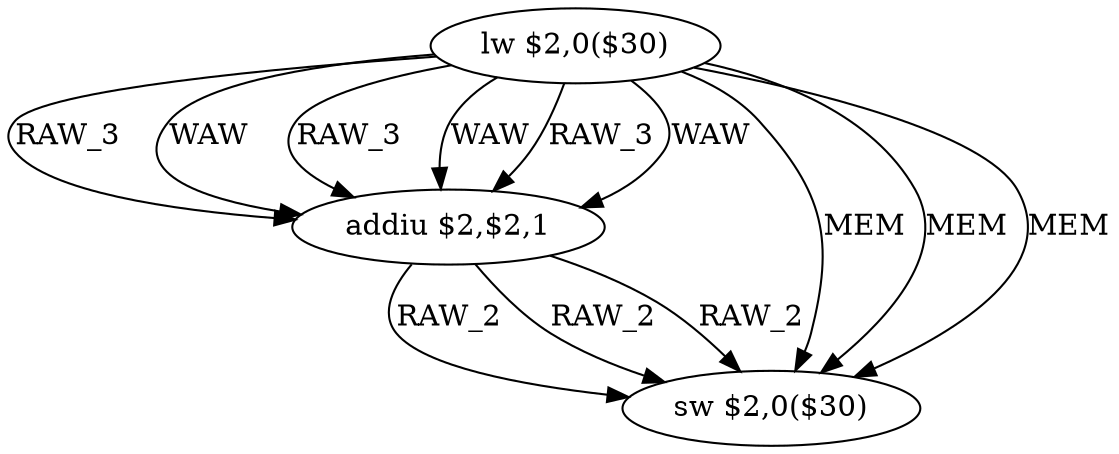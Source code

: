 digraph G1 {
node [shape = ellipse];
i0 [label = "lw $2,0($30)"] ;
i0 ->  i1 [label= "RAW_3"];
i0 ->  i1 [label= "WAW"];
i0 ->  i2 [label= "MEM"];
i0 ->  i1 [label= "RAW_3"];
i0 ->  i1 [label= "WAW"];
i0 ->  i2 [label= "MEM"];
i0 ->  i1 [label= "RAW_3"];
i0 ->  i1 [label= "WAW"];
i0 ->  i2 [label= "MEM"];
i1 [label = "addiu $2,$2,1"] ;
i1 ->  i2 [label= "RAW_2"];
i1 ->  i2 [label= "RAW_2"];
i1 ->  i2 [label= "RAW_2"];
i2 [label = "sw $2,0($30)"] ;
}
